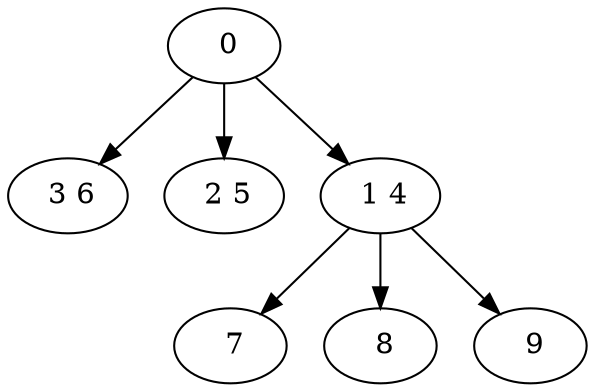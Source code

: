 digraph mytree {
" 0" -> " 3 6";
" 0" -> " 2 5";
" 0" -> " 1 4";
" 3 6";
" 2 5";
" 1 4" -> " 7";
" 1 4" -> " 8";
" 1 4" -> " 9";
" 7";
" 8";
" 9";
}
